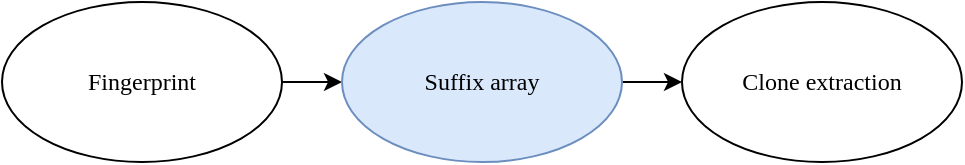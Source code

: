 <mxfile version="21.2.1" type="device">
  <diagram name="Page-1" id="0xaKvcrYNr95pNH14Osg">
    <mxGraphModel dx="2284" dy="969" grid="1" gridSize="10" guides="1" tooltips="1" connect="1" arrows="1" fold="1" page="1" pageScale="1" pageWidth="850" pageHeight="1100" math="0" shadow="0">
      <root>
        <mxCell id="0" />
        <mxCell id="1" parent="0" />
        <mxCell id="nkXtuYNd5NuE9keqcuQ0-2" value="" style="edgeStyle=orthogonalEdgeStyle;rounded=0;orthogonalLoop=1;jettySize=auto;html=1;fontFamily=Computer Modern;" parent="1" source="Im9fZA_TLzj1qI4OMQGq-3" target="nkXtuYNd5NuE9keqcuQ0-1" edge="1">
          <mxGeometry relative="1" as="geometry" />
        </mxCell>
        <mxCell id="Im9fZA_TLzj1qI4OMQGq-3" value="Fingerprint" style="ellipse;whiteSpace=wrap;html=1;fontFamily=Computer Modern;" parent="1" vertex="1">
          <mxGeometry x="-270" y="340" width="140" height="80" as="geometry" />
        </mxCell>
        <mxCell id="Im9fZA_TLzj1qI4OMQGq-5" value="Clone extraction" style="ellipse;whiteSpace=wrap;html=1;fontFamily=Computer Modern;" parent="1" vertex="1">
          <mxGeometry x="70" y="340" width="140" height="80" as="geometry" />
        </mxCell>
        <mxCell id="nkXtuYNd5NuE9keqcuQ0-3" style="edgeStyle=orthogonalEdgeStyle;rounded=0;orthogonalLoop=1;jettySize=auto;html=1;exitX=1;exitY=0.5;exitDx=0;exitDy=0;fontFamily=Computer Modern;" parent="1" source="nkXtuYNd5NuE9keqcuQ0-1" target="Im9fZA_TLzj1qI4OMQGq-5" edge="1">
          <mxGeometry relative="1" as="geometry" />
        </mxCell>
        <mxCell id="nkXtuYNd5NuE9keqcuQ0-1" value="Suffix array" style="ellipse;whiteSpace=wrap;html=1;fillColor=#dae8fc;strokeColor=#6c8ebf;fontFamily=Computer Modern;" parent="1" vertex="1">
          <mxGeometry x="-100" y="340" width="140" height="80" as="geometry" />
        </mxCell>
      </root>
    </mxGraphModel>
  </diagram>
</mxfile>

